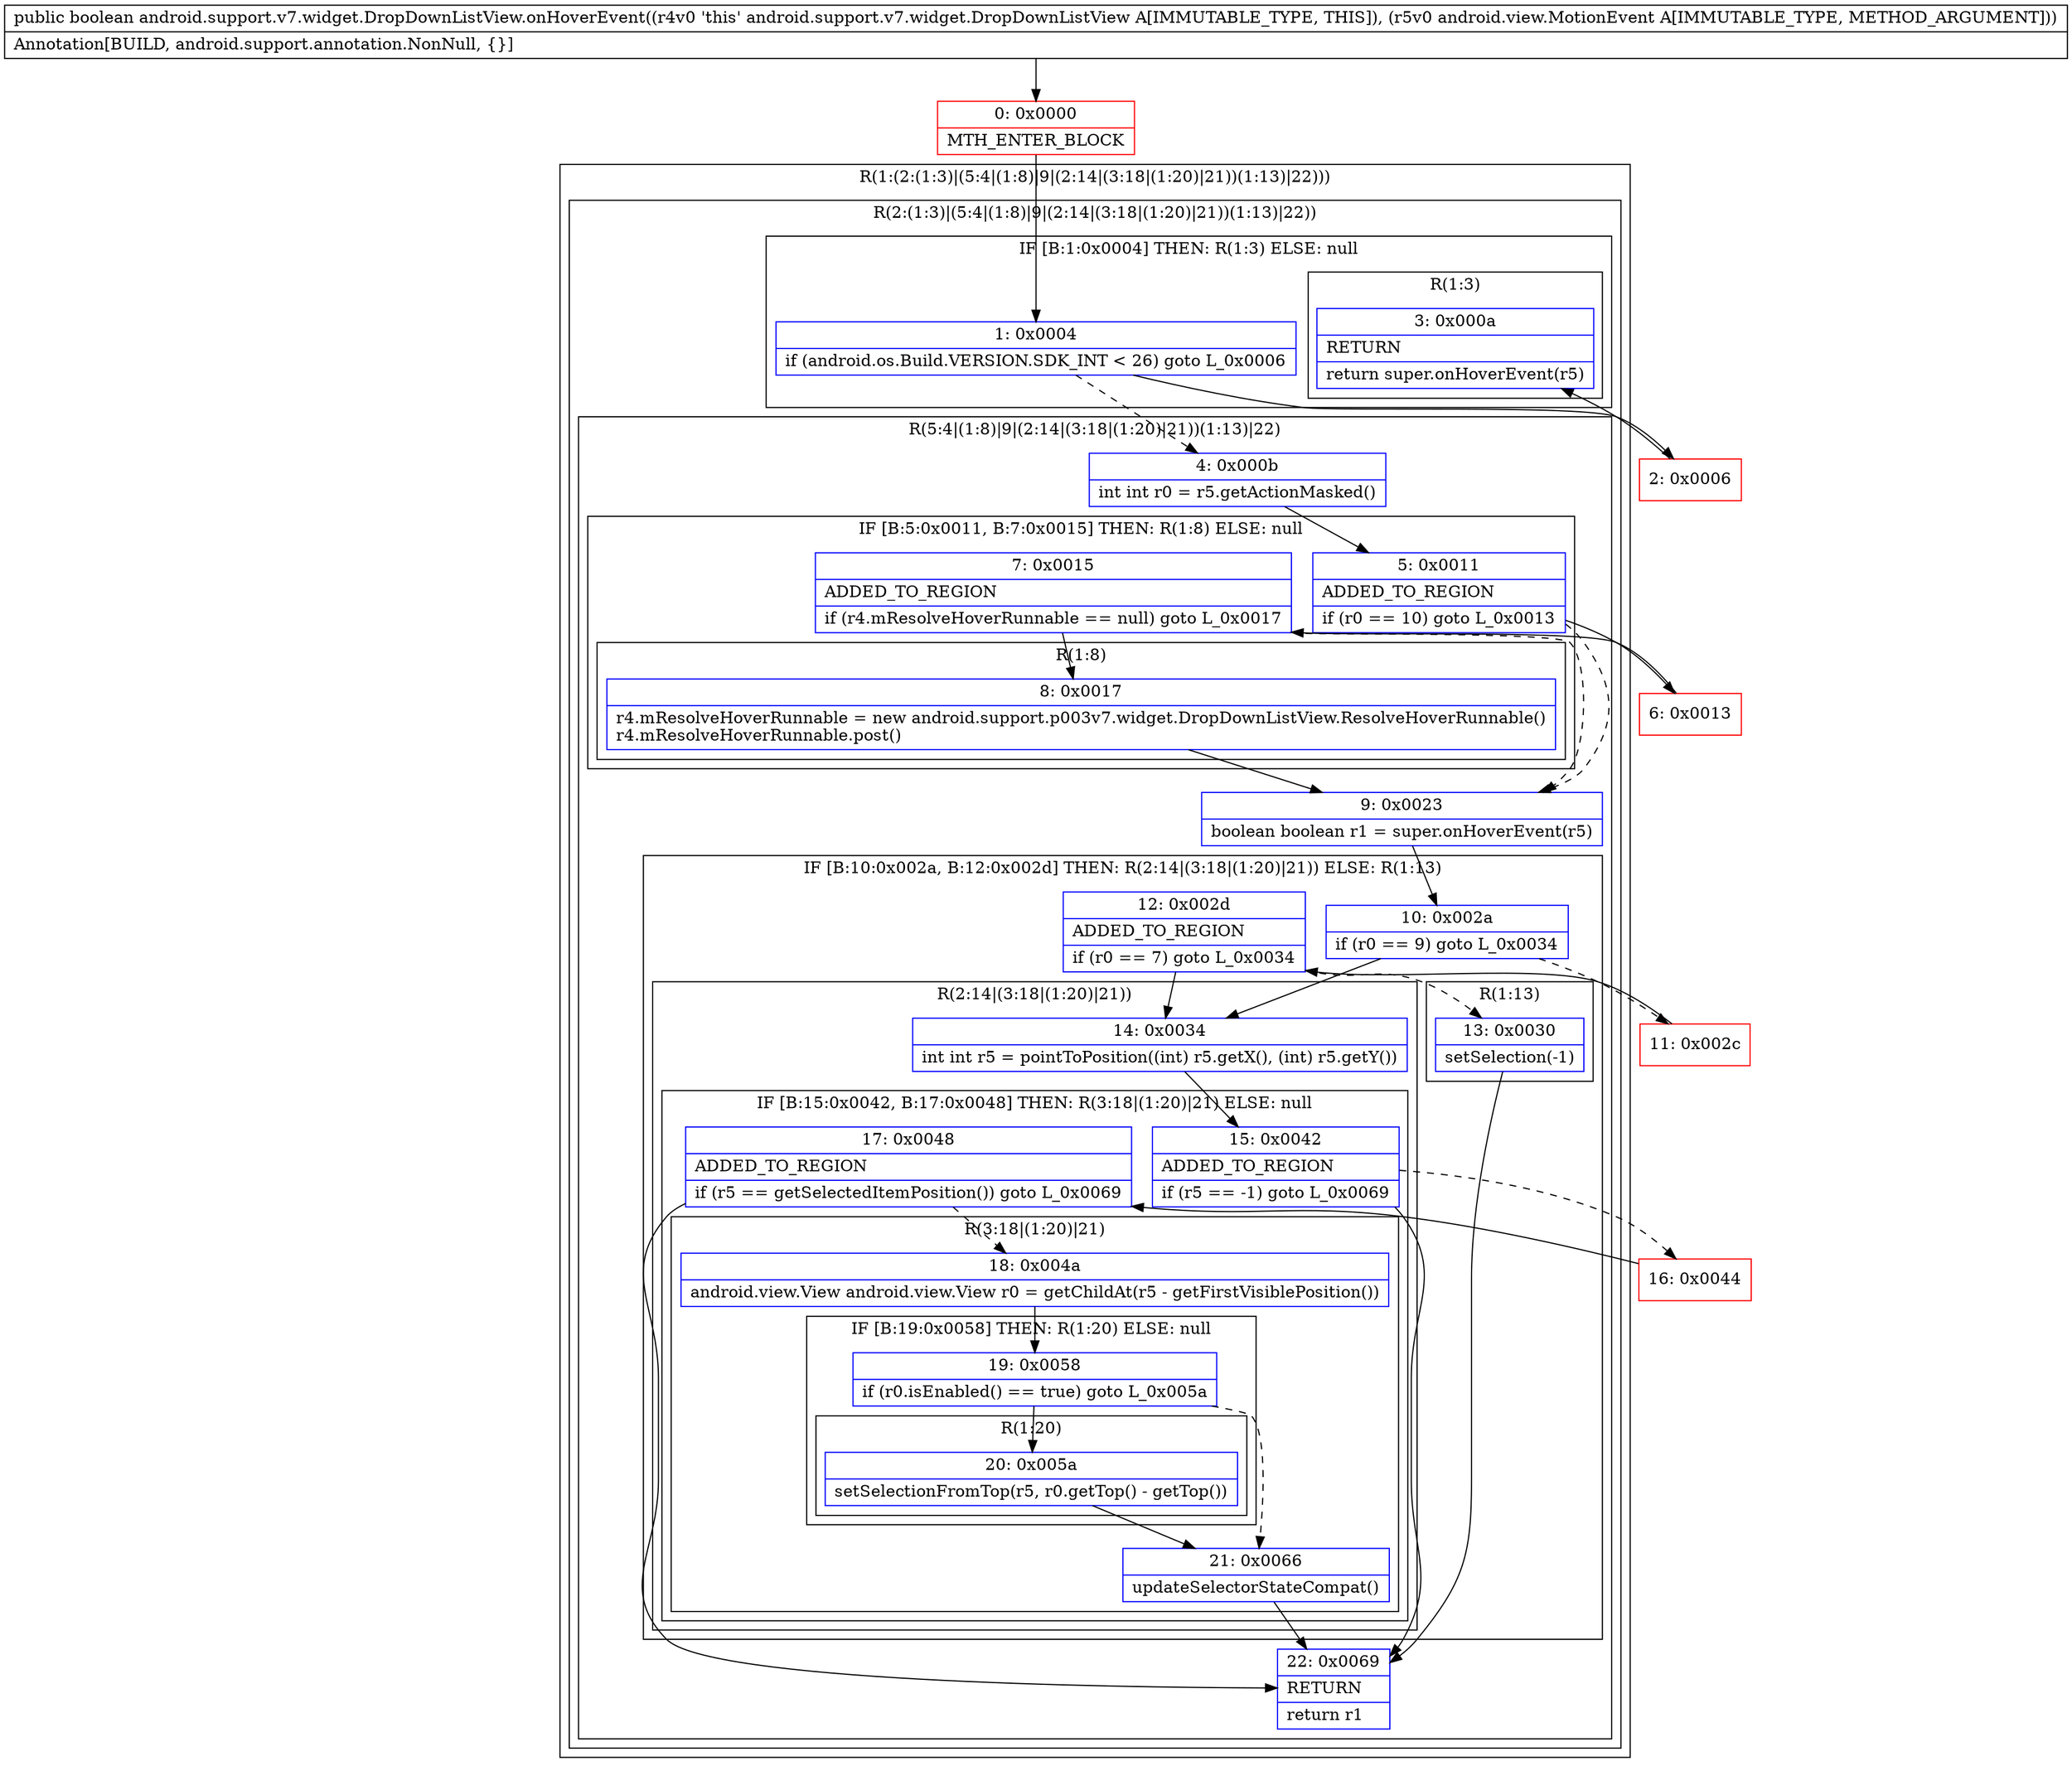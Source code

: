 digraph "CFG forandroid.support.v7.widget.DropDownListView.onHoverEvent(Landroid\/view\/MotionEvent;)Z" {
subgraph cluster_Region_735071305 {
label = "R(1:(2:(1:3)|(5:4|(1:8)|9|(2:14|(3:18|(1:20)|21))(1:13)|22)))";
node [shape=record,color=blue];
subgraph cluster_Region_453682109 {
label = "R(2:(1:3)|(5:4|(1:8)|9|(2:14|(3:18|(1:20)|21))(1:13)|22))";
node [shape=record,color=blue];
subgraph cluster_IfRegion_357812758 {
label = "IF [B:1:0x0004] THEN: R(1:3) ELSE: null";
node [shape=record,color=blue];
Node_1 [shape=record,label="{1\:\ 0x0004|if (android.os.Build.VERSION.SDK_INT \< 26) goto L_0x0006\l}"];
subgraph cluster_Region_1359232560 {
label = "R(1:3)";
node [shape=record,color=blue];
Node_3 [shape=record,label="{3\:\ 0x000a|RETURN\l|return super.onHoverEvent(r5)\l}"];
}
}
subgraph cluster_Region_1969382731 {
label = "R(5:4|(1:8)|9|(2:14|(3:18|(1:20)|21))(1:13)|22)";
node [shape=record,color=blue];
Node_4 [shape=record,label="{4\:\ 0x000b|int int r0 = r5.getActionMasked()\l}"];
subgraph cluster_IfRegion_1499792144 {
label = "IF [B:5:0x0011, B:7:0x0015] THEN: R(1:8) ELSE: null";
node [shape=record,color=blue];
Node_5 [shape=record,label="{5\:\ 0x0011|ADDED_TO_REGION\l|if (r0 == 10) goto L_0x0013\l}"];
Node_7 [shape=record,label="{7\:\ 0x0015|ADDED_TO_REGION\l|if (r4.mResolveHoverRunnable == null) goto L_0x0017\l}"];
subgraph cluster_Region_2015330909 {
label = "R(1:8)";
node [shape=record,color=blue];
Node_8 [shape=record,label="{8\:\ 0x0017|r4.mResolveHoverRunnable = new android.support.p003v7.widget.DropDownListView.ResolveHoverRunnable()\lr4.mResolveHoverRunnable.post()\l}"];
}
}
Node_9 [shape=record,label="{9\:\ 0x0023|boolean boolean r1 = super.onHoverEvent(r5)\l}"];
subgraph cluster_IfRegion_658771733 {
label = "IF [B:10:0x002a, B:12:0x002d] THEN: R(2:14|(3:18|(1:20)|21)) ELSE: R(1:13)";
node [shape=record,color=blue];
Node_10 [shape=record,label="{10\:\ 0x002a|if (r0 == 9) goto L_0x0034\l}"];
Node_12 [shape=record,label="{12\:\ 0x002d|ADDED_TO_REGION\l|if (r0 == 7) goto L_0x0034\l}"];
subgraph cluster_Region_1187864938 {
label = "R(2:14|(3:18|(1:20)|21))";
node [shape=record,color=blue];
Node_14 [shape=record,label="{14\:\ 0x0034|int int r5 = pointToPosition((int) r5.getX(), (int) r5.getY())\l}"];
subgraph cluster_IfRegion_543362245 {
label = "IF [B:15:0x0042, B:17:0x0048] THEN: R(3:18|(1:20)|21) ELSE: null";
node [shape=record,color=blue];
Node_15 [shape=record,label="{15\:\ 0x0042|ADDED_TO_REGION\l|if (r5 == \-1) goto L_0x0069\l}"];
Node_17 [shape=record,label="{17\:\ 0x0048|ADDED_TO_REGION\l|if (r5 == getSelectedItemPosition()) goto L_0x0069\l}"];
subgraph cluster_Region_1366292058 {
label = "R(3:18|(1:20)|21)";
node [shape=record,color=blue];
Node_18 [shape=record,label="{18\:\ 0x004a|android.view.View android.view.View r0 = getChildAt(r5 \- getFirstVisiblePosition())\l}"];
subgraph cluster_IfRegion_2067765844 {
label = "IF [B:19:0x0058] THEN: R(1:20) ELSE: null";
node [shape=record,color=blue];
Node_19 [shape=record,label="{19\:\ 0x0058|if (r0.isEnabled() == true) goto L_0x005a\l}"];
subgraph cluster_Region_1448372165 {
label = "R(1:20)";
node [shape=record,color=blue];
Node_20 [shape=record,label="{20\:\ 0x005a|setSelectionFromTop(r5, r0.getTop() \- getTop())\l}"];
}
}
Node_21 [shape=record,label="{21\:\ 0x0066|updateSelectorStateCompat()\l}"];
}
}
}
subgraph cluster_Region_918995368 {
label = "R(1:13)";
node [shape=record,color=blue];
Node_13 [shape=record,label="{13\:\ 0x0030|setSelection(\-1)\l}"];
}
}
Node_22 [shape=record,label="{22\:\ 0x0069|RETURN\l|return r1\l}"];
}
}
}
Node_0 [shape=record,color=red,label="{0\:\ 0x0000|MTH_ENTER_BLOCK\l}"];
Node_2 [shape=record,color=red,label="{2\:\ 0x0006}"];
Node_6 [shape=record,color=red,label="{6\:\ 0x0013}"];
Node_11 [shape=record,color=red,label="{11\:\ 0x002c}"];
Node_16 [shape=record,color=red,label="{16\:\ 0x0044}"];
MethodNode[shape=record,label="{public boolean android.support.v7.widget.DropDownListView.onHoverEvent((r4v0 'this' android.support.v7.widget.DropDownListView A[IMMUTABLE_TYPE, THIS]), (r5v0 android.view.MotionEvent A[IMMUTABLE_TYPE, METHOD_ARGUMENT]))  | Annotation[BUILD, android.support.annotation.NonNull, \{\}]\l}"];
MethodNode -> Node_0;
Node_1 -> Node_2;
Node_1 -> Node_4[style=dashed];
Node_4 -> Node_5;
Node_5 -> Node_6;
Node_5 -> Node_9[style=dashed];
Node_7 -> Node_8;
Node_7 -> Node_9[style=dashed];
Node_8 -> Node_9;
Node_9 -> Node_10;
Node_10 -> Node_11[style=dashed];
Node_10 -> Node_14;
Node_12 -> Node_13[style=dashed];
Node_12 -> Node_14;
Node_14 -> Node_15;
Node_15 -> Node_16[style=dashed];
Node_15 -> Node_22;
Node_17 -> Node_18[style=dashed];
Node_17 -> Node_22;
Node_18 -> Node_19;
Node_19 -> Node_20;
Node_19 -> Node_21[style=dashed];
Node_20 -> Node_21;
Node_21 -> Node_22;
Node_13 -> Node_22;
Node_0 -> Node_1;
Node_2 -> Node_3;
Node_6 -> Node_7;
Node_11 -> Node_12;
Node_16 -> Node_17;
}

